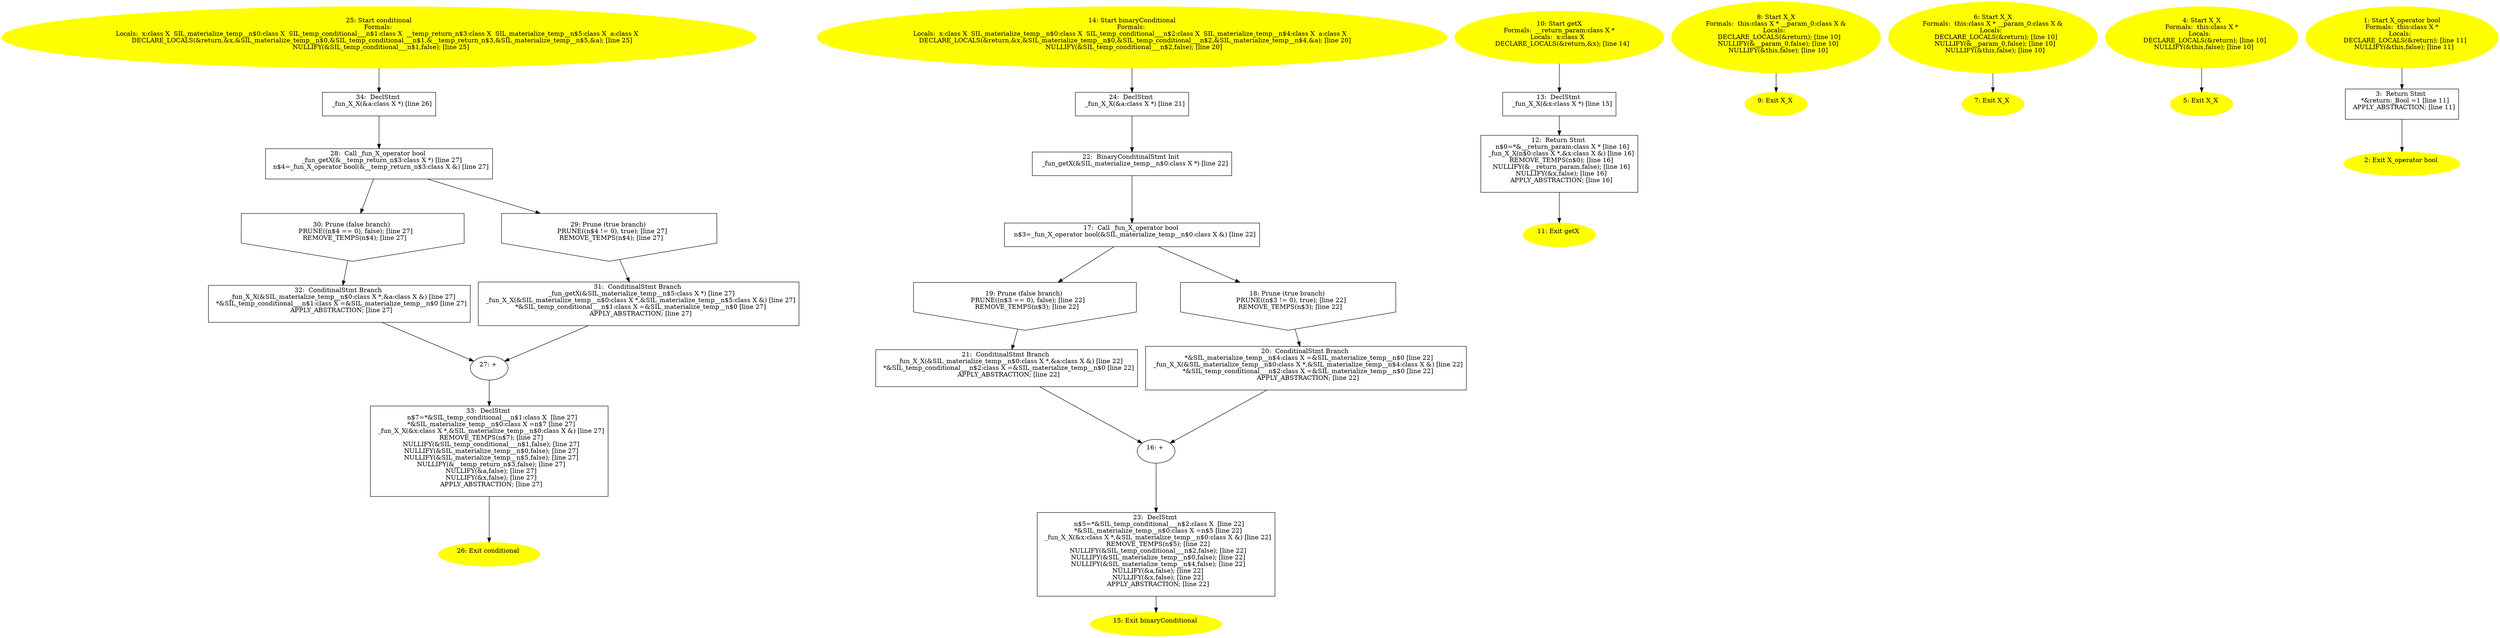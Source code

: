 digraph iCFG {
34 [label="34:  DeclStmt \n   _fun_X_X(&a:class X *) [line 26]\n " shape="box"]
	

	 34 -> 28 ;
33 [label="33:  DeclStmt \n   n$7=*&SIL_temp_conditional___n$1:class X  [line 27]\n  *&SIL_materialize_temp__n$0:class X =n$7 [line 27]\n  _fun_X_X(&x:class X *,&SIL_materialize_temp__n$0:class X &) [line 27]\n  REMOVE_TEMPS(n$7); [line 27]\n  NULLIFY(&SIL_temp_conditional___n$1,false); [line 27]\n  NULLIFY(&SIL_materialize_temp__n$0,false); [line 27]\n  NULLIFY(&SIL_materialize_temp__n$5,false); [line 27]\n  NULLIFY(&__temp_return_n$3,false); [line 27]\n  NULLIFY(&a,false); [line 27]\n  NULLIFY(&x,false); [line 27]\n  APPLY_ABSTRACTION; [line 27]\n " shape="box"]
	

	 33 -> 26 ;
32 [label="32:  ConditinalStmt Branch \n   _fun_X_X(&SIL_materialize_temp__n$0:class X *,&a:class X &) [line 27]\n  *&SIL_temp_conditional___n$1:class X =&SIL_materialize_temp__n$0 [line 27]\n  APPLY_ABSTRACTION; [line 27]\n " shape="box"]
	

	 32 -> 27 ;
31 [label="31:  ConditinalStmt Branch \n   _fun_getX(&SIL_materialize_temp__n$5:class X *) [line 27]\n  _fun_X_X(&SIL_materialize_temp__n$0:class X *,&SIL_materialize_temp__n$5:class X &) [line 27]\n  *&SIL_temp_conditional___n$1:class X =&SIL_materialize_temp__n$0 [line 27]\n  APPLY_ABSTRACTION; [line 27]\n " shape="box"]
	

	 31 -> 27 ;
30 [label="30: Prune (false branch) \n   PRUNE((n$4 == 0), false); [line 27]\n  REMOVE_TEMPS(n$4); [line 27]\n " shape="invhouse"]
	

	 30 -> 32 ;
29 [label="29: Prune (true branch) \n   PRUNE((n$4 != 0), true); [line 27]\n  REMOVE_TEMPS(n$4); [line 27]\n " shape="invhouse"]
	

	 29 -> 31 ;
28 [label="28:  Call _fun_X_operator bool \n   _fun_getX(&__temp_return_n$3:class X *) [line 27]\n  n$4=_fun_X_operator bool(&__temp_return_n$3:class X &) [line 27]\n " shape="box"]
	

	 28 -> 29 ;
	 28 -> 30 ;
27 [label="27: + \n  " ]
	

	 27 -> 33 ;
26 [label="26: Exit conditional \n  " color=yellow style=filled]
	

25 [label="25: Start conditional\nFormals: \nLocals:  x:class X  SIL_materialize_temp__n$0:class X  SIL_temp_conditional___n$1:class X  __temp_return_n$3:class X  SIL_materialize_temp__n$5:class X  a:class X  \n   DECLARE_LOCALS(&return,&x,&SIL_materialize_temp__n$0,&SIL_temp_conditional___n$1,&__temp_return_n$3,&SIL_materialize_temp__n$5,&a); [line 25]\n  NULLIFY(&SIL_temp_conditional___n$1,false); [line 25]\n " color=yellow style=filled]
	

	 25 -> 34 ;
24 [label="24:  DeclStmt \n   _fun_X_X(&a:class X *) [line 21]\n " shape="box"]
	

	 24 -> 22 ;
23 [label="23:  DeclStmt \n   n$5=*&SIL_temp_conditional___n$2:class X  [line 22]\n  *&SIL_materialize_temp__n$0:class X =n$5 [line 22]\n  _fun_X_X(&x:class X *,&SIL_materialize_temp__n$0:class X &) [line 22]\n  REMOVE_TEMPS(n$5); [line 22]\n  NULLIFY(&SIL_temp_conditional___n$2,false); [line 22]\n  NULLIFY(&SIL_materialize_temp__n$0,false); [line 22]\n  NULLIFY(&SIL_materialize_temp__n$4,false); [line 22]\n  NULLIFY(&a,false); [line 22]\n  NULLIFY(&x,false); [line 22]\n  APPLY_ABSTRACTION; [line 22]\n " shape="box"]
	

	 23 -> 15 ;
22 [label="22:  BinaryConditinalStmt Init \n   _fun_getX(&SIL_materialize_temp__n$0:class X *) [line 22]\n " shape="box"]
	

	 22 -> 17 ;
21 [label="21:  ConditinalStmt Branch \n   _fun_X_X(&SIL_materialize_temp__n$0:class X *,&a:class X &) [line 22]\n  *&SIL_temp_conditional___n$2:class X =&SIL_materialize_temp__n$0 [line 22]\n  APPLY_ABSTRACTION; [line 22]\n " shape="box"]
	

	 21 -> 16 ;
20 [label="20:  ConditinalStmt Branch \n   *&SIL_materialize_temp__n$4:class X =&SIL_materialize_temp__n$0 [line 22]\n  _fun_X_X(&SIL_materialize_temp__n$0:class X *,&SIL_materialize_temp__n$4:class X &) [line 22]\n  *&SIL_temp_conditional___n$2:class X =&SIL_materialize_temp__n$0 [line 22]\n  APPLY_ABSTRACTION; [line 22]\n " shape="box"]
	

	 20 -> 16 ;
19 [label="19: Prune (false branch) \n   PRUNE((n$3 == 0), false); [line 22]\n  REMOVE_TEMPS(n$3); [line 22]\n " shape="invhouse"]
	

	 19 -> 21 ;
18 [label="18: Prune (true branch) \n   PRUNE((n$3 != 0), true); [line 22]\n  REMOVE_TEMPS(n$3); [line 22]\n " shape="invhouse"]
	

	 18 -> 20 ;
17 [label="17:  Call _fun_X_operator bool \n   n$3=_fun_X_operator bool(&SIL_materialize_temp__n$0:class X &) [line 22]\n " shape="box"]
	

	 17 -> 18 ;
	 17 -> 19 ;
16 [label="16: + \n  " ]
	

	 16 -> 23 ;
15 [label="15: Exit binaryConditional \n  " color=yellow style=filled]
	

14 [label="14: Start binaryConditional\nFormals: \nLocals:  x:class X  SIL_materialize_temp__n$0:class X  SIL_temp_conditional___n$2:class X  SIL_materialize_temp__n$4:class X  a:class X  \n   DECLARE_LOCALS(&return,&x,&SIL_materialize_temp__n$0,&SIL_temp_conditional___n$2,&SIL_materialize_temp__n$4,&a); [line 20]\n  NULLIFY(&SIL_temp_conditional___n$2,false); [line 20]\n " color=yellow style=filled]
	

	 14 -> 24 ;
13 [label="13:  DeclStmt \n   _fun_X_X(&x:class X *) [line 15]\n " shape="box"]
	

	 13 -> 12 ;
12 [label="12:  Return Stmt \n   n$0=*&__return_param:class X * [line 16]\n  _fun_X_X(n$0:class X *,&x:class X &) [line 16]\n  REMOVE_TEMPS(n$0); [line 16]\n  NULLIFY(&__return_param,false); [line 16]\n  NULLIFY(&x,false); [line 16]\n  APPLY_ABSTRACTION; [line 16]\n " shape="box"]
	

	 12 -> 11 ;
11 [label="11: Exit getX \n  " color=yellow style=filled]
	

10 [label="10: Start getX\nFormals:  __return_param:class X *\nLocals:  x:class X  \n   DECLARE_LOCALS(&return,&x); [line 14]\n " color=yellow style=filled]
	

	 10 -> 13 ;
9 [label="9: Exit X_X \n  " color=yellow style=filled]
	

8 [label="8: Start X_X\nFormals:  this:class X * __param_0:class X &\nLocals:  \n   DECLARE_LOCALS(&return); [line 10]\n  NULLIFY(&__param_0,false); [line 10]\n  NULLIFY(&this,false); [line 10]\n " color=yellow style=filled]
	

	 8 -> 9 ;
7 [label="7: Exit X_X \n  " color=yellow style=filled]
	

6 [label="6: Start X_X\nFormals:  this:class X * __param_0:class X &\nLocals:  \n   DECLARE_LOCALS(&return); [line 10]\n  NULLIFY(&__param_0,false); [line 10]\n  NULLIFY(&this,false); [line 10]\n " color=yellow style=filled]
	

	 6 -> 7 ;
5 [label="5: Exit X_X \n  " color=yellow style=filled]
	

4 [label="4: Start X_X\nFormals:  this:class X *\nLocals:  \n   DECLARE_LOCALS(&return); [line 10]\n  NULLIFY(&this,false); [line 10]\n " color=yellow style=filled]
	

	 4 -> 5 ;
3 [label="3:  Return Stmt \n   *&return:_Bool =1 [line 11]\n  APPLY_ABSTRACTION; [line 11]\n " shape="box"]
	

	 3 -> 2 ;
2 [label="2: Exit X_operator bool \n  " color=yellow style=filled]
	

1 [label="1: Start X_operator bool\nFormals:  this:class X *\nLocals:  \n   DECLARE_LOCALS(&return); [line 11]\n  NULLIFY(&this,false); [line 11]\n " color=yellow style=filled]
	

	 1 -> 3 ;
}
